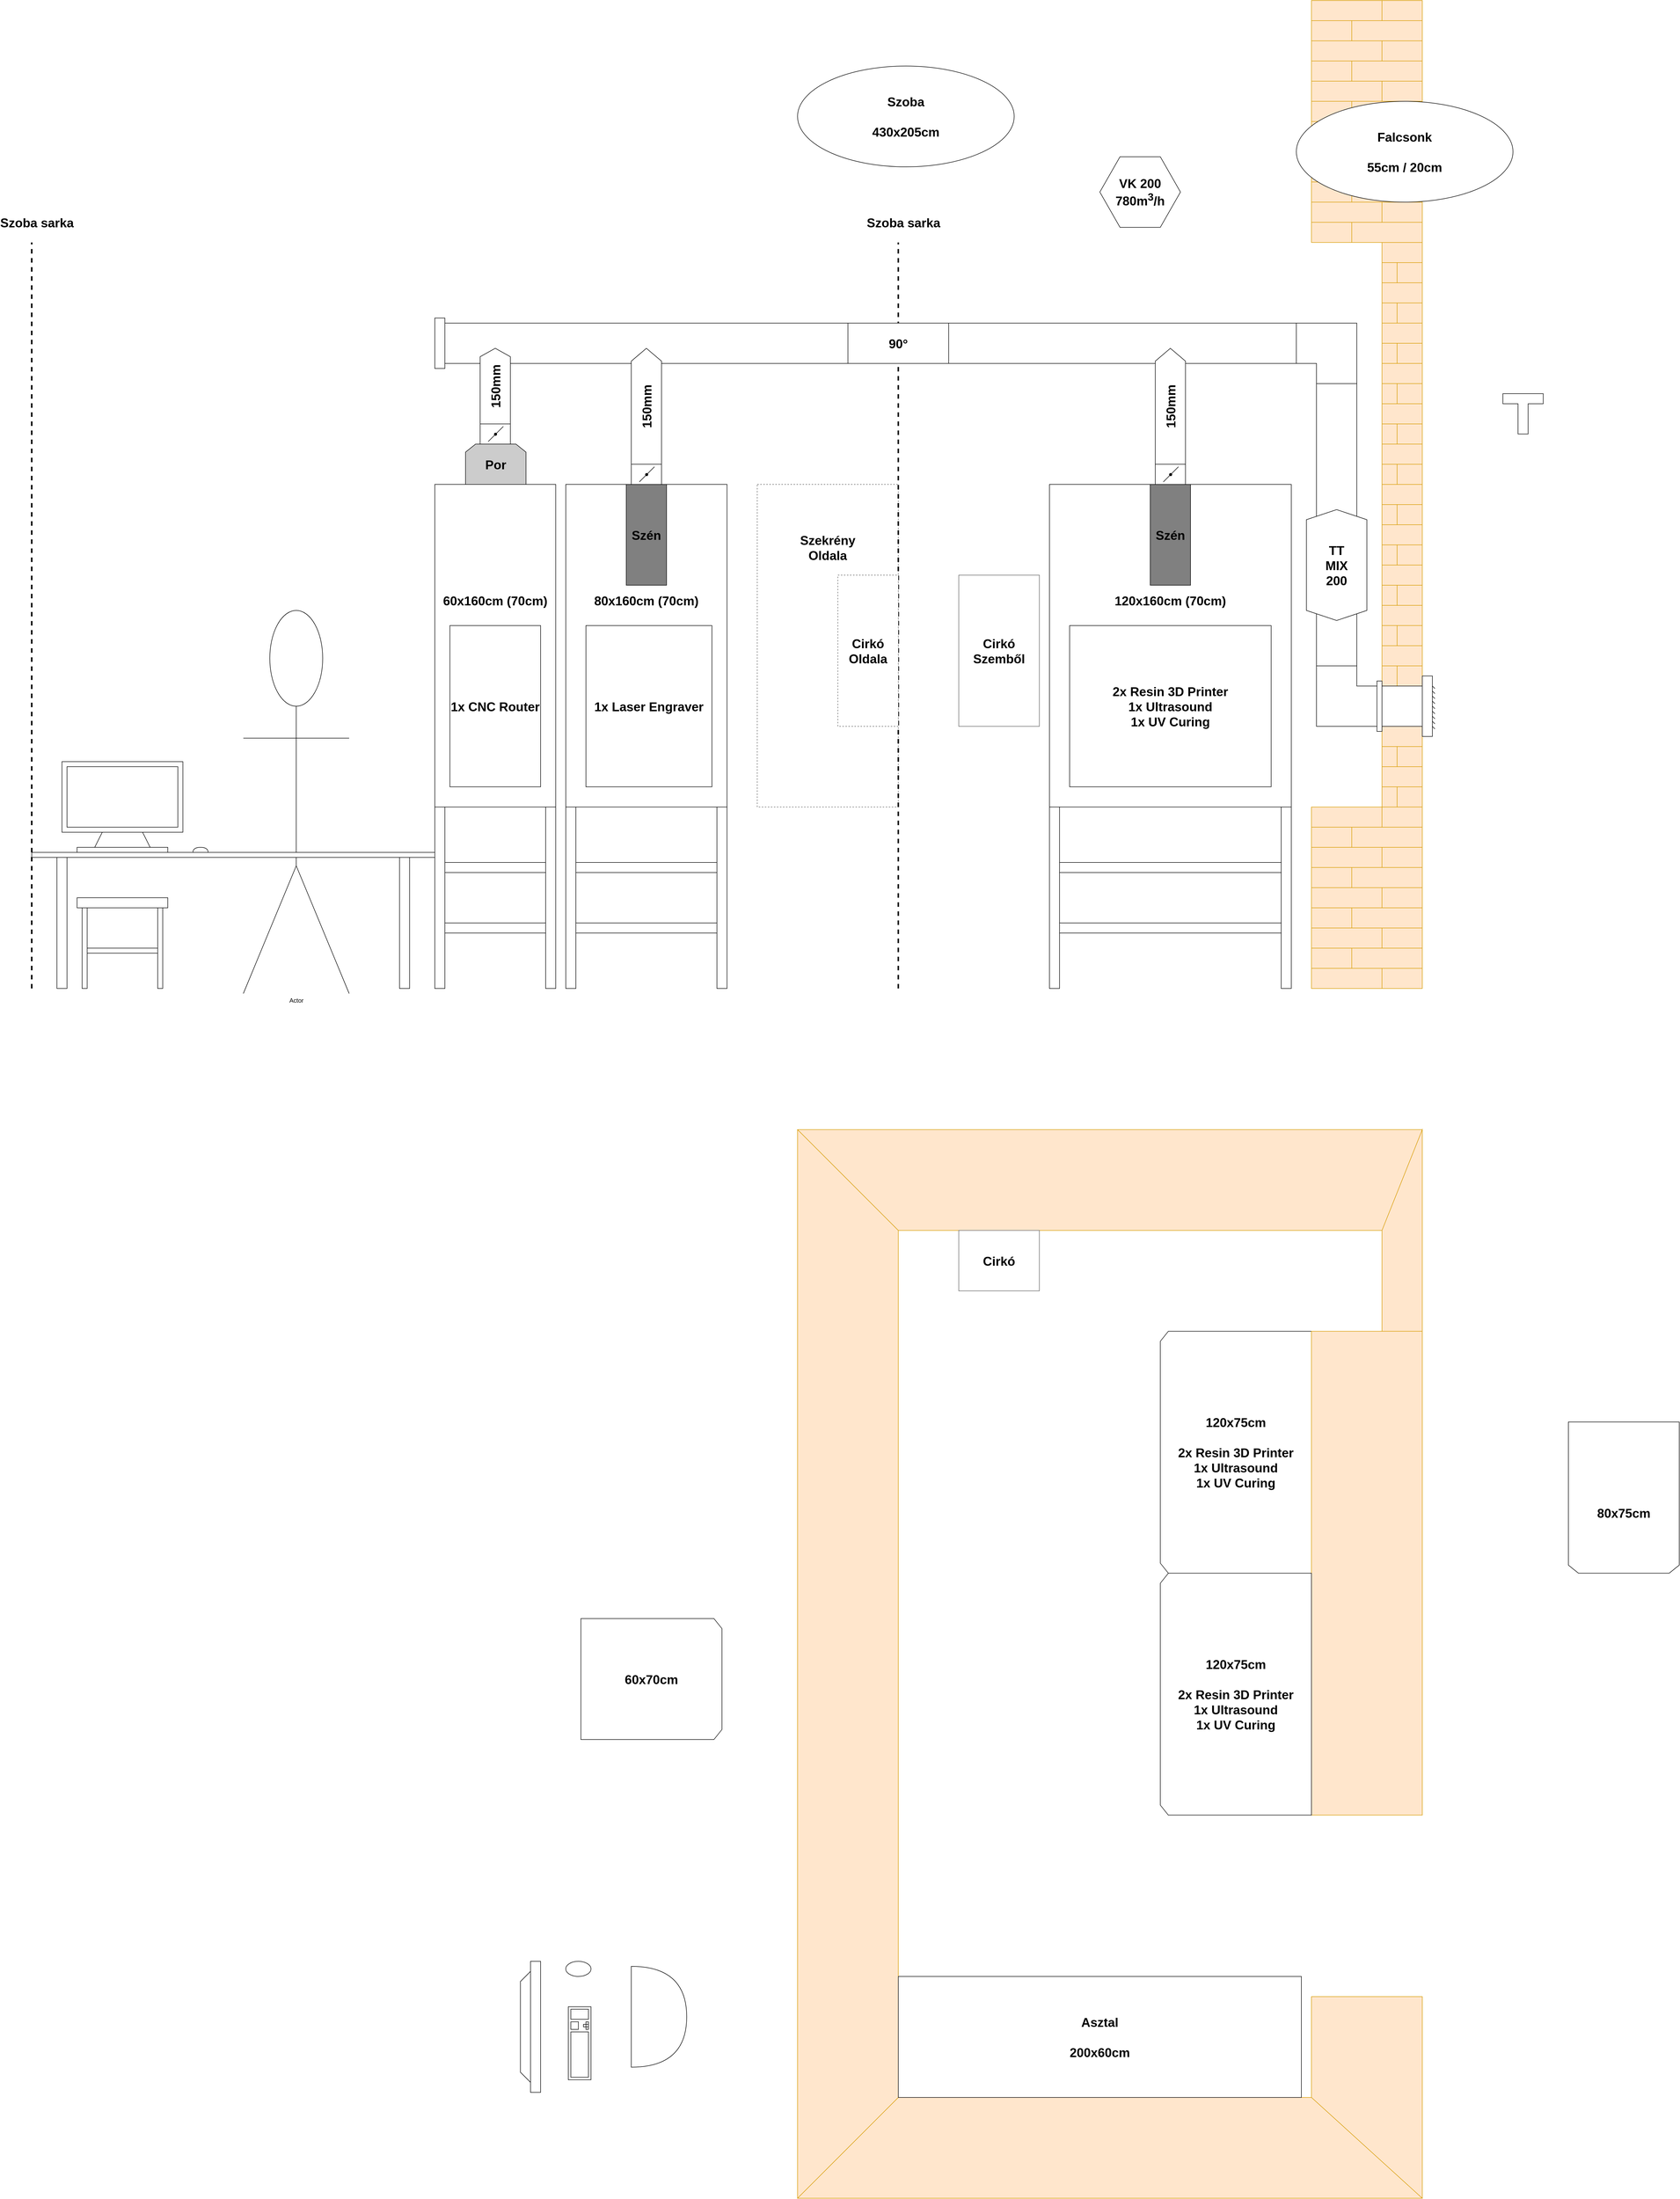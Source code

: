<mxfile version="13.9.5" type="device"><diagram id="xUyaVc5vQX9Yc8wthbd4" name="Pipe"><mxGraphModel dx="3955" dy="2740" grid="1" gridSize="10" guides="0" tooltips="1" connect="1" arrows="1" fold="1" page="0" pageScale="1" pageWidth="850" pageHeight="1100" math="0" shadow="0"><root><mxCell id="0"/><mxCell id="1" parent="0"/><mxCell id="9B3IpNdVUlrj3olIYKWy-52" value="" style="rounded=0;whiteSpace=wrap;html=1;fontSize=25;" parent="1" vertex="1"><mxGeometry x="930" y="80" width="80" height="560" as="geometry"/></mxCell><mxCell id="QRuRY8C3TRg7CwiwOLr2-208" value="" style="rounded=0;whiteSpace=wrap;html=1;strokeColor=#d79b00;fillColor=#ffe6cc;fontSize=25;align=center;direction=south;" parent="1" vertex="1"><mxGeometry x="920" y="3280" width="220" height="400" as="geometry"/></mxCell><mxCell id="QRuRY8C3TRg7CwiwOLr2-218" value="" style="shape=manualInput;whiteSpace=wrap;html=1;strokeColor=#d79b00;fillColor=#ffe6cc;fontSize=25;align=center;direction=south;size=220;" parent="1" vertex="1"><mxGeometry x="-100" y="3480" width="1240" height="200" as="geometry"/></mxCell><mxCell id="QRuRY8C3TRg7CwiwOLr2-216" value="" style="shape=manualInput;whiteSpace=wrap;html=1;strokeColor=#d79b00;fillColor=#ffe6cc;fontSize=25;align=center;direction=west;size=200;" parent="1" vertex="1"><mxGeometry x="-100" y="1560" width="200" height="2120" as="geometry"/></mxCell><mxCell id="QRuRY8C3TRg7CwiwOLr2-215" value="" style="shape=manualInput;whiteSpace=wrap;html=1;strokeColor=#d79b00;fillColor=#ffe6cc;fontSize=25;align=center;direction=north;size=200;" parent="1" vertex="1"><mxGeometry x="-100" y="1560" width="1240" height="200" as="geometry"/></mxCell><mxCell id="QRuRY8C3TRg7CwiwOLr2-213" value="&lt;br&gt;&lt;br&gt;&lt;span style=&quot;color: rgb(0 , 0 , 0) ; font-family: &amp;#34;helvetica&amp;#34; ; font-size: 25px ; font-style: normal ; font-weight: 700 ; letter-spacing: normal ; text-align: center ; text-indent: 0px ; text-transform: none ; word-spacing: 0px ; background-color: rgb(255 , 255 , 255) ; display: inline ; float: none&quot;&gt;80x75cm&lt;/span&gt;&lt;br&gt;" style="shape=loopLimit;whiteSpace=wrap;html=1;strokeColor=#000000;fillColor=#FFFFFF;fontSize=25;align=center;direction=west;" parent="1" vertex="1"><mxGeometry x="1430" y="2140" width="220" height="300" as="geometry"/></mxCell><mxCell id="QRuRY8C3TRg7CwiwOLr2-214" value="&#10;&#10;&lt;b style=&quot;color: rgb(0, 0, 0); font-family: helvetica; font-size: 25px; font-style: normal; letter-spacing: normal; text-align: center; text-indent: 0px; text-transform: none; word-spacing: 0px; background-color: rgb(255, 255, 255);&quot;&gt;60x70cm&lt;/b&gt;&#10;&#10;" style="shape=loopLimit;whiteSpace=wrap;html=1;strokeColor=#000000;fillColor=#FFFFFF;fontSize=25;align=center;direction=south;" parent="1" vertex="1"><mxGeometry x="-530" y="2530" width="280" height="240" as="geometry"/></mxCell><mxCell id="QRuRY8C3TRg7CwiwOLr2-212" value="&lt;span style=&quot;font-weight: 700&quot;&gt;120x75cm&lt;/span&gt;&lt;br style=&quot;font-weight: 700&quot;&gt;&lt;br style=&quot;font-weight: 700&quot;&gt;&lt;span style=&quot;font-weight: 700&quot;&gt;2x Resin 3D Printer&lt;/span&gt;&lt;br style=&quot;font-weight: 700&quot;&gt;&lt;span style=&quot;font-weight: 700&quot;&gt;1x Ultrasound&lt;/span&gt;&lt;br style=&quot;font-weight: 700&quot;&gt;&lt;span style=&quot;font-weight: 700&quot;&gt;1x UV Curing&lt;/span&gt;" style="shape=loopLimit;whiteSpace=wrap;html=1;strokeColor=#000000;fillColor=#FFFFFF;fontSize=25;align=center;direction=north;" parent="1" vertex="1"><mxGeometry x="620" y="1960" width="300" height="480" as="geometry"/></mxCell><mxCell id="QRuRY8C3TRg7CwiwOLr2-156" value="Szekrény&lt;br&gt;Oldala&lt;br&gt;&lt;br&gt;&lt;br&gt;&lt;br&gt;&lt;br&gt;&lt;br&gt;&lt;br&gt;&lt;br&gt;&lt;br&gt;&lt;br&gt;&lt;br&gt;&lt;br&gt;&lt;br&gt;&lt;br&gt;" style="rounded=0;whiteSpace=wrap;html=1;dashed=1;strokeColor=#666666;fillColor=#FFFFFF;fontSize=25;align=center;fontStyle=1" parent="1" vertex="1"><mxGeometry x="-180" y="280" width="280" height="640" as="geometry"/></mxCell><mxCell id="QRuRY8C3TRg7CwiwOLr2-1" value="" style="rounded=0;whiteSpace=wrap;html=1;fontSize=25;" parent="1" vertex="1"><mxGeometry x="200" y="-40" width="690" height="80" as="geometry"/></mxCell><mxCell id="QRuRY8C3TRg7CwiwOLr2-5" value="&lt;font style=&quot;font-size: 25px&quot;&gt;120x160cm (70cm)&lt;br&gt;&lt;br&gt;&lt;br&gt;&lt;br&gt;&lt;br&gt;&lt;br&gt;&lt;br&gt;&lt;/font&gt;" style="rounded=0;whiteSpace=wrap;html=1;fontStyle=1" parent="1" vertex="1"><mxGeometry x="400" y="280" width="480" height="640" as="geometry"/></mxCell><mxCell id="QRuRY8C3TRg7CwiwOLr2-8" value="" style="rounded=0;whiteSpace=wrap;html=1;" parent="1" vertex="1"><mxGeometry x="400" y="920" width="20" height="360" as="geometry"/></mxCell><mxCell id="QRuRY8C3TRg7CwiwOLr2-9" value="" style="rounded=0;whiteSpace=wrap;html=1;" parent="1" vertex="1"><mxGeometry x="860" y="920" width="20" height="360" as="geometry"/></mxCell><mxCell id="QRuRY8C3TRg7CwiwOLr2-10" value="" style="rounded=0;whiteSpace=wrap;html=1;" parent="1" vertex="1"><mxGeometry x="420" y="1030" width="440" height="20" as="geometry"/></mxCell><mxCell id="QRuRY8C3TRg7CwiwOLr2-11" value="" style="rounded=0;whiteSpace=wrap;html=1;" parent="1" vertex="1"><mxGeometry x="420" y="1150" width="440" height="20" as="geometry"/></mxCell><mxCell id="QRuRY8C3TRg7CwiwOLr2-14" value="" style="rounded=0;whiteSpace=wrap;html=1;fillColor=#ffe6cc;strokeColor=#d79b00;" parent="1" vertex="1"><mxGeometry x="920" y="-600" width="140" height="40" as="geometry"/></mxCell><mxCell id="QRuRY8C3TRg7CwiwOLr2-15" value="" style="rounded=0;whiteSpace=wrap;html=1;fillColor=#ffe6cc;strokeColor=#d79b00;" parent="1" vertex="1"><mxGeometry x="1060" y="-600" width="80" height="40" as="geometry"/></mxCell><mxCell id="QRuRY8C3TRg7CwiwOLr2-17" value="" style="rounded=0;whiteSpace=wrap;html=1;fillColor=#ffe6cc;strokeColor=#d79b00;" parent="1" vertex="1"><mxGeometry x="1000" y="-640" width="140" height="40" as="geometry"/></mxCell><mxCell id="QRuRY8C3TRg7CwiwOLr2-18" value="" style="rounded=0;whiteSpace=wrap;html=1;fillColor=#ffe6cc;strokeColor=#d79b00;" parent="1" vertex="1"><mxGeometry x="1060" y="-680" width="80" height="40" as="geometry"/></mxCell><mxCell id="QRuRY8C3TRg7CwiwOLr2-19" value="" style="rounded=0;whiteSpace=wrap;html=1;fillColor=#ffe6cc;strokeColor=#d79b00;" parent="1" vertex="1"><mxGeometry x="920" y="-640" width="80" height="40" as="geometry"/></mxCell><mxCell id="QRuRY8C3TRg7CwiwOLr2-20" value="" style="rounded=0;whiteSpace=wrap;html=1;fillColor=#ffe6cc;strokeColor=#d79b00;" parent="1" vertex="1"><mxGeometry x="920" y="-680" width="140" height="40" as="geometry"/></mxCell><mxCell id="QRuRY8C3TRg7CwiwOLr2-21" value="" style="rounded=0;whiteSpace=wrap;html=1;fillColor=#ffe6cc;strokeColor=#d79b00;" parent="1" vertex="1"><mxGeometry x="920" y="-520" width="140" height="40" as="geometry"/></mxCell><mxCell id="QRuRY8C3TRg7CwiwOLr2-22" value="" style="rounded=0;whiteSpace=wrap;html=1;fillColor=#ffe6cc;strokeColor=#d79b00;" parent="1" vertex="1"><mxGeometry x="1060" y="-520" width="80" height="40" as="geometry"/></mxCell><mxCell id="QRuRY8C3TRg7CwiwOLr2-23" value="" style="rounded=0;whiteSpace=wrap;html=1;fillColor=#ffe6cc;strokeColor=#d79b00;" parent="1" vertex="1"><mxGeometry x="1000" y="-560" width="140" height="40" as="geometry"/></mxCell><mxCell id="QRuRY8C3TRg7CwiwOLr2-24" value="" style="rounded=0;whiteSpace=wrap;html=1;fillColor=#ffe6cc;strokeColor=#d79b00;" parent="1" vertex="1"><mxGeometry x="920" y="-560" width="80" height="40" as="geometry"/></mxCell><mxCell id="QRuRY8C3TRg7CwiwOLr2-25" value="" style="rounded=0;whiteSpace=wrap;html=1;fillColor=#ffe6cc;strokeColor=#d79b00;" parent="1" vertex="1"><mxGeometry x="920" y="-440" width="140" height="40" as="geometry"/></mxCell><mxCell id="QRuRY8C3TRg7CwiwOLr2-26" value="" style="rounded=0;whiteSpace=wrap;html=1;fillColor=#ffe6cc;strokeColor=#d79b00;" parent="1" vertex="1"><mxGeometry x="1060" y="-440" width="80" height="40" as="geometry"/></mxCell><mxCell id="QRuRY8C3TRg7CwiwOLr2-27" value="" style="rounded=0;whiteSpace=wrap;html=1;fillColor=#ffe6cc;strokeColor=#d79b00;" parent="1" vertex="1"><mxGeometry x="1000" y="-480" width="140" height="40" as="geometry"/></mxCell><mxCell id="QRuRY8C3TRg7CwiwOLr2-28" value="" style="rounded=0;whiteSpace=wrap;html=1;fillColor=#ffe6cc;strokeColor=#d79b00;" parent="1" vertex="1"><mxGeometry x="920" y="-480" width="80" height="40" as="geometry"/></mxCell><mxCell id="QRuRY8C3TRg7CwiwOLr2-29" value="" style="rounded=0;whiteSpace=wrap;html=1;fillColor=#ffe6cc;strokeColor=#d79b00;" parent="1" vertex="1"><mxGeometry x="920" y="-360" width="140" height="40" as="geometry"/></mxCell><mxCell id="QRuRY8C3TRg7CwiwOLr2-30" value="" style="rounded=0;whiteSpace=wrap;html=1;fillColor=#ffe6cc;strokeColor=#d79b00;" parent="1" vertex="1"><mxGeometry x="1060" y="-360" width="80" height="40" as="geometry"/></mxCell><mxCell id="QRuRY8C3TRg7CwiwOLr2-31" value="" style="rounded=0;whiteSpace=wrap;html=1;fillColor=#ffe6cc;strokeColor=#d79b00;" parent="1" vertex="1"><mxGeometry x="1000" y="-400" width="140" height="40" as="geometry"/></mxCell><mxCell id="QRuRY8C3TRg7CwiwOLr2-32" value="" style="rounded=0;whiteSpace=wrap;html=1;fillColor=#ffe6cc;strokeColor=#d79b00;" parent="1" vertex="1"><mxGeometry x="920" y="-400" width="80" height="40" as="geometry"/></mxCell><mxCell id="QRuRY8C3TRg7CwiwOLr2-33" value="" style="rounded=0;whiteSpace=wrap;html=1;fillColor=#ffe6cc;strokeColor=#d79b00;" parent="1" vertex="1"><mxGeometry x="920" y="-280" width="140" height="40" as="geometry"/></mxCell><mxCell id="QRuRY8C3TRg7CwiwOLr2-34" value="" style="rounded=0;whiteSpace=wrap;html=1;fillColor=#ffe6cc;strokeColor=#d79b00;" parent="1" vertex="1"><mxGeometry x="1060" y="-280" width="80" height="40" as="geometry"/></mxCell><mxCell id="QRuRY8C3TRg7CwiwOLr2-35" value="" style="rounded=0;whiteSpace=wrap;html=1;fillColor=#ffe6cc;strokeColor=#d79b00;" parent="1" vertex="1"><mxGeometry x="1000" y="-320" width="140" height="40" as="geometry"/></mxCell><mxCell id="QRuRY8C3TRg7CwiwOLr2-36" value="" style="rounded=0;whiteSpace=wrap;html=1;fillColor=#ffe6cc;strokeColor=#d79b00;" parent="1" vertex="1"><mxGeometry x="920" y="-320" width="80" height="40" as="geometry"/></mxCell><mxCell id="QRuRY8C3TRg7CwiwOLr2-39" value="" style="rounded=0;whiteSpace=wrap;html=1;fillColor=#ffe6cc;strokeColor=#d79b00;" parent="1" vertex="1"><mxGeometry x="1000" y="-240" width="140" height="40" as="geometry"/></mxCell><mxCell id="QRuRY8C3TRg7CwiwOLr2-40" value="" style="rounded=0;whiteSpace=wrap;html=1;fillColor=#ffe6cc;strokeColor=#d79b00;" parent="1" vertex="1"><mxGeometry x="920" y="-240" width="80" height="40" as="geometry"/></mxCell><mxCell id="QRuRY8C3TRg7CwiwOLr2-49" value="" style="rounded=0;whiteSpace=wrap;html=1;fillColor=#ffe6cc;strokeColor=#d79b00;" parent="1" vertex="1"><mxGeometry x="920" y="920" width="140" height="40" as="geometry"/></mxCell><mxCell id="QRuRY8C3TRg7CwiwOLr2-50" value="" style="rounded=0;whiteSpace=wrap;html=1;fillColor=#ffe6cc;strokeColor=#d79b00;" parent="1" vertex="1"><mxGeometry x="1060" y="920" width="80" height="40" as="geometry"/></mxCell><mxCell id="QRuRY8C3TRg7CwiwOLr2-53" value="" style="rounded=0;whiteSpace=wrap;html=1;fillColor=#ffe6cc;strokeColor=#d79b00;" parent="1" vertex="1"><mxGeometry x="920" y="1000" width="140" height="40" as="geometry"/></mxCell><mxCell id="QRuRY8C3TRg7CwiwOLr2-54" value="" style="rounded=0;whiteSpace=wrap;html=1;fillColor=#ffe6cc;strokeColor=#d79b00;" parent="1" vertex="1"><mxGeometry x="1060" y="1000" width="80" height="40" as="geometry"/></mxCell><mxCell id="QRuRY8C3TRg7CwiwOLr2-55" value="" style="rounded=0;whiteSpace=wrap;html=1;fillColor=#ffe6cc;strokeColor=#d79b00;" parent="1" vertex="1"><mxGeometry x="1000" y="960" width="140" height="40" as="geometry"/></mxCell><mxCell id="QRuRY8C3TRg7CwiwOLr2-56" value="" style="rounded=0;whiteSpace=wrap;html=1;fillColor=#ffe6cc;strokeColor=#d79b00;" parent="1" vertex="1"><mxGeometry x="920" y="960" width="80" height="40" as="geometry"/></mxCell><mxCell id="QRuRY8C3TRg7CwiwOLr2-57" value="" style="rounded=0;whiteSpace=wrap;html=1;fillColor=#ffe6cc;strokeColor=#d79b00;" parent="1" vertex="1"><mxGeometry x="920" y="1080" width="140" height="40" as="geometry"/></mxCell><mxCell id="QRuRY8C3TRg7CwiwOLr2-58" value="" style="rounded=0;whiteSpace=wrap;html=1;fillColor=#ffe6cc;strokeColor=#d79b00;" parent="1" vertex="1"><mxGeometry x="1060" y="1080" width="80" height="40" as="geometry"/></mxCell><mxCell id="QRuRY8C3TRg7CwiwOLr2-59" value="" style="rounded=0;whiteSpace=wrap;html=1;fillColor=#ffe6cc;strokeColor=#d79b00;" parent="1" vertex="1"><mxGeometry x="1000" y="1040" width="140" height="40" as="geometry"/></mxCell><mxCell id="QRuRY8C3TRg7CwiwOLr2-60" value="" style="rounded=0;whiteSpace=wrap;html=1;fillColor=#ffe6cc;strokeColor=#d79b00;" parent="1" vertex="1"><mxGeometry x="920" y="1040" width="80" height="40" as="geometry"/></mxCell><mxCell id="QRuRY8C3TRg7CwiwOLr2-61" value="" style="rounded=0;whiteSpace=wrap;html=1;fillColor=#ffe6cc;strokeColor=#d79b00;" parent="1" vertex="1"><mxGeometry x="920" y="1160" width="140" height="40" as="geometry"/></mxCell><mxCell id="QRuRY8C3TRg7CwiwOLr2-62" value="" style="rounded=0;whiteSpace=wrap;html=1;fillColor=#ffe6cc;strokeColor=#d79b00;" parent="1" vertex="1"><mxGeometry x="1060" y="1160" width="80" height="40" as="geometry"/></mxCell><mxCell id="QRuRY8C3TRg7CwiwOLr2-63" value="" style="rounded=0;whiteSpace=wrap;html=1;fillColor=#ffe6cc;strokeColor=#d79b00;" parent="1" vertex="1"><mxGeometry x="1000" y="1120" width="140" height="40" as="geometry"/></mxCell><mxCell id="QRuRY8C3TRg7CwiwOLr2-64" value="" style="rounded=0;whiteSpace=wrap;html=1;fillColor=#ffe6cc;strokeColor=#d79b00;" parent="1" vertex="1"><mxGeometry x="920" y="1120" width="80" height="40" as="geometry"/></mxCell><mxCell id="QRuRY8C3TRg7CwiwOLr2-65" value="" style="rounded=0;whiteSpace=wrap;html=1;fillColor=#ffe6cc;strokeColor=#d79b00;" parent="1" vertex="1"><mxGeometry x="920" y="1240" width="140" height="40" as="geometry"/></mxCell><mxCell id="QRuRY8C3TRg7CwiwOLr2-66" value="" style="rounded=0;whiteSpace=wrap;html=1;fillColor=#ffe6cc;strokeColor=#d79b00;" parent="1" vertex="1"><mxGeometry x="1060" y="1240" width="80" height="40" as="geometry"/></mxCell><mxCell id="QRuRY8C3TRg7CwiwOLr2-67" value="" style="rounded=0;whiteSpace=wrap;html=1;fillColor=#ffe6cc;strokeColor=#d79b00;" parent="1" vertex="1"><mxGeometry x="1000" y="1200" width="140" height="40" as="geometry"/></mxCell><mxCell id="QRuRY8C3TRg7CwiwOLr2-68" value="" style="rounded=0;whiteSpace=wrap;html=1;fillColor=#ffe6cc;strokeColor=#d79b00;" parent="1" vertex="1"><mxGeometry x="920" y="1200" width="80" height="40" as="geometry"/></mxCell><mxCell id="QRuRY8C3TRg7CwiwOLr2-76" value="2x Resin 3D Printer&lt;br&gt;1x Ultrasound&lt;br&gt;1x UV Curing" style="rounded=0;whiteSpace=wrap;html=1;fontSize=25;fontStyle=1" parent="1" vertex="1"><mxGeometry x="440" y="560" width="400" height="320" as="geometry"/></mxCell><mxCell id="QRuRY8C3TRg7CwiwOLr2-104" value="Falcsonk&lt;br&gt;&lt;br&gt;55cm / 20cm" style="ellipse;whiteSpace=wrap;html=1;fontSize=25;fontStyle=1" parent="1" vertex="1"><mxGeometry x="890" y="-480" width="430" height="200" as="geometry"/></mxCell><mxCell id="QRuRY8C3TRg7CwiwOLr2-130" value="" style="rounded=0;whiteSpace=wrap;html=1;fillColor=#ffe6cc;strokeColor=#d79b00;" parent="1" vertex="1"><mxGeometry x="1090" y="-80" width="50" height="40" as="geometry"/></mxCell><mxCell id="QRuRY8C3TRg7CwiwOLr2-131" value="" style="rounded=0;whiteSpace=wrap;html=1;fillColor=#ffe6cc;strokeColor=#d79b00;" parent="1" vertex="1"><mxGeometry x="1060" y="-120" width="80" height="40" as="geometry"/></mxCell><mxCell id="QRuRY8C3TRg7CwiwOLr2-132" value="" style="rounded=0;whiteSpace=wrap;html=1;fillColor=#ffe6cc;strokeColor=#d79b00;" parent="1" vertex="1"><mxGeometry x="1060" y="-160" width="30" height="40" as="geometry"/></mxCell><mxCell id="QRuRY8C3TRg7CwiwOLr2-133" value="" style="rounded=0;whiteSpace=wrap;html=1;fillColor=#ffe6cc;strokeColor=#d79b00;" parent="1" vertex="1"><mxGeometry x="1060" y="-200" width="80" height="40" as="geometry"/></mxCell><mxCell id="QRuRY8C3TRg7CwiwOLr2-134" value="" style="rounded=0;whiteSpace=wrap;html=1;fillColor=#ffe6cc;strokeColor=#d79b00;" parent="1" vertex="1"><mxGeometry x="1060" y="-80" width="30" height="40" as="geometry"/></mxCell><mxCell id="QRuRY8C3TRg7CwiwOLr2-135" value="" style="rounded=0;whiteSpace=wrap;html=1;fillColor=#ffe6cc;strokeColor=#d79b00;" parent="1" vertex="1"><mxGeometry x="1090" y="-160" width="50" height="40" as="geometry"/></mxCell><mxCell id="QRuRY8C3TRg7CwiwOLr2-136" value="&lt;font style=&quot;font-size: 25px&quot;&gt;80x160cm (70cm)&lt;br&gt;&lt;br&gt;&lt;br&gt;&lt;br&gt;&lt;br&gt;&lt;br&gt;&lt;br&gt;&lt;/font&gt;" style="rounded=0;whiteSpace=wrap;html=1;fontStyle=1" parent="1" vertex="1"><mxGeometry x="-560" y="280" width="320" height="640" as="geometry"/></mxCell><mxCell id="QRuRY8C3TRg7CwiwOLr2-137" value="" style="rounded=0;whiteSpace=wrap;html=1;" parent="1" vertex="1"><mxGeometry x="-560" y="920" width="20" height="360" as="geometry"/></mxCell><mxCell id="QRuRY8C3TRg7CwiwOLr2-138" value="" style="rounded=0;whiteSpace=wrap;html=1;" parent="1" vertex="1"><mxGeometry x="-260" y="920" width="20" height="360" as="geometry"/></mxCell><mxCell id="QRuRY8C3TRg7CwiwOLr2-139" value="" style="rounded=0;whiteSpace=wrap;html=1;" parent="1" vertex="1"><mxGeometry x="-540" y="1030" width="280" height="20" as="geometry"/></mxCell><mxCell id="QRuRY8C3TRg7CwiwOLr2-140" value="" style="rounded=0;whiteSpace=wrap;html=1;" parent="1" vertex="1"><mxGeometry x="-540" y="1150" width="280" height="20" as="geometry"/></mxCell><mxCell id="QRuRY8C3TRg7CwiwOLr2-141" value="1x Laser Engraver" style="rounded=0;whiteSpace=wrap;html=1;fontSize=25;fontStyle=1" parent="1" vertex="1"><mxGeometry x="-520" y="560" width="250" height="320" as="geometry"/></mxCell><mxCell id="QRuRY8C3TRg7CwiwOLr2-103" value="VK 200&lt;br&gt;780m&lt;sup&gt;3&lt;/sup&gt;/h" style="shape=hexagon;perimeter=hexagonPerimeter2;whiteSpace=wrap;html=1;fixedSize=1;fontSize=25;size=40;fontStyle=1" parent="1" vertex="1"><mxGeometry x="500" y="-370" width="160" height="140" as="geometry"/></mxCell><mxCell id="QRuRY8C3TRg7CwiwOLr2-145" value="Szoba sarka" style="endArrow=none;dashed=1;html=1;fontSize=25;strokeWidth=3;fontStyle=1" parent="1" edge="1"><mxGeometry x="1" y="-41" width="50" height="50" relative="1" as="geometry"><mxPoint x="100" y="1280" as="sourcePoint"/><mxPoint x="100" y="-200" as="targetPoint"/><mxPoint x="-31" y="-40" as="offset"/></mxGeometry></mxCell><mxCell id="QRuRY8C3TRg7CwiwOLr2-142" value="90°" style="rounded=0;whiteSpace=wrap;html=1;fontSize=25;fontStyle=1" parent="1" vertex="1"><mxGeometry y="-40" width="200" height="80" as="geometry"/></mxCell><mxCell id="QRuRY8C3TRg7CwiwOLr2-147" value="" style="rounded=0;whiteSpace=wrap;html=1;fontSize=25;" parent="1" vertex="1"><mxGeometry x="-800" y="-40" width="800" height="80" as="geometry"/></mxCell><mxCell id="QRuRY8C3TRg7CwiwOLr2-153" value="Cirkó&lt;br&gt;Szemből" style="rounded=0;whiteSpace=wrap;html=1;strokeColor=#666666;fillColor=#FFFFFF;fontSize=25;fontStyle=1" parent="1" vertex="1"><mxGeometry x="220" y="460" width="160" height="300" as="geometry"/></mxCell><mxCell id="QRuRY8C3TRg7CwiwOLr2-154" value="Cirkó&lt;br&gt;Oldala" style="rounded=0;whiteSpace=wrap;html=1;strokeColor=#666666;fillColor=#FFFFFF;fontSize=25;dashed=1;fontStyle=1" parent="1" vertex="1"><mxGeometry x="-20" y="460" width="120" height="300" as="geometry"/></mxCell><mxCell id="QRuRY8C3TRg7CwiwOLr2-12" value="Actor" style="shape=umlActor;verticalLabelPosition=bottom;verticalAlign=top;html=1;outlineConnect=0;" parent="1" vertex="1"><mxGeometry x="-1200" y="530" width="210" height="760" as="geometry"/></mxCell><mxCell id="QRuRY8C3TRg7CwiwOLr2-159" value="Szoba&lt;br&gt;&lt;br&gt;430x205cm" style="ellipse;whiteSpace=wrap;html=1;fontSize=25;fontStyle=1" parent="1" vertex="1"><mxGeometry x="-100" y="-550" width="430" height="200" as="geometry"/></mxCell><mxCell id="QRuRY8C3TRg7CwiwOLr2-166" value="Szoba sarka" style="endArrow=none;dashed=1;html=1;fontSize=25;strokeWidth=3;fontStyle=1" parent="1" edge="1"><mxGeometry x="1" y="-41" width="50" height="50" relative="1" as="geometry"><mxPoint x="-1620" y="1280" as="sourcePoint"/><mxPoint x="-1620" y="-200" as="targetPoint"/><mxPoint x="-31" y="-40" as="offset"/></mxGeometry></mxCell><mxCell id="QRuRY8C3TRg7CwiwOLr2-167" value="&lt;font style=&quot;font-size: 25px&quot;&gt;60x160cm (70cm)&lt;br&gt;&lt;br&gt;&lt;br&gt;&lt;br&gt;&lt;br&gt;&lt;br&gt;&lt;br&gt;&lt;/font&gt;" style="rounded=0;whiteSpace=wrap;html=1;fontStyle=1" parent="1" vertex="1"><mxGeometry x="-820" y="280" width="240" height="640" as="geometry"/></mxCell><mxCell id="QRuRY8C3TRg7CwiwOLr2-168" value="" style="rounded=0;whiteSpace=wrap;html=1;" parent="1" vertex="1"><mxGeometry x="-820" y="920" width="20" height="360" as="geometry"/></mxCell><mxCell id="QRuRY8C3TRg7CwiwOLr2-169" value="" style="rounded=0;whiteSpace=wrap;html=1;" parent="1" vertex="1"><mxGeometry x="-600" y="920" width="20" height="360" as="geometry"/></mxCell><mxCell id="QRuRY8C3TRg7CwiwOLr2-170" value="" style="rounded=0;whiteSpace=wrap;html=1;" parent="1" vertex="1"><mxGeometry x="-800" y="1030" width="200" height="20" as="geometry"/></mxCell><mxCell id="QRuRY8C3TRg7CwiwOLr2-171" value="" style="rounded=0;whiteSpace=wrap;html=1;" parent="1" vertex="1"><mxGeometry x="-800" y="1150" width="200" height="20" as="geometry"/></mxCell><mxCell id="QRuRY8C3TRg7CwiwOLr2-172" value="1x CNC Router" style="rounded=0;whiteSpace=wrap;html=1;fontSize=25;fontStyle=1" parent="1" vertex="1"><mxGeometry x="-790" y="560" width="180" height="320" as="geometry"/></mxCell><mxCell id="QRuRY8C3TRg7CwiwOLr2-173" value="Por" style="shape=loopLimit;whiteSpace=wrap;html=1;fontSize=25;fontStyle=1;fillColor=#CCCCCC;" parent="1" vertex="1"><mxGeometry x="-759" y="200" width="120" height="80" as="geometry"/></mxCell><mxCell id="QRuRY8C3TRg7CwiwOLr2-175" value="150mm" style="shape=offPageConnector;whiteSpace=wrap;html=1;direction=west;size=0.111;horizontal=0;fontSize=25;fontStyle=1" parent="1" vertex="1"><mxGeometry x="-730" y="10" width="60" height="150" as="geometry"/></mxCell><mxCell id="QRuRY8C3TRg7CwiwOLr2-176" value="" style="rounded=0;whiteSpace=wrap;html=1;fontSize=25;" parent="1" vertex="1"><mxGeometry x="-730" y="160" width="60" height="40" as="geometry"/></mxCell><mxCell id="QRuRY8C3TRg7CwiwOLr2-177" value="" style="endArrow=none;html=1;fontSize=25;" parent="1" edge="1"><mxGeometry width="50" height="50" relative="1" as="geometry"><mxPoint x="-714" y="195" as="sourcePoint"/><mxPoint x="-684" y="165" as="targetPoint"/></mxGeometry></mxCell><mxCell id="QRuRY8C3TRg7CwiwOLr2-178" value="" style="ellipse;whiteSpace=wrap;html=1;aspect=fixed;fontSize=25;fillColor=#000000;" parent="1" vertex="1"><mxGeometry x="-702" y="178" width="5" height="5" as="geometry"/></mxCell><mxCell id="QRuRY8C3TRg7CwiwOLr2-179" value="" style="rounded=0;whiteSpace=wrap;html=1;fontSize=25;fontStyle=1" parent="1" vertex="1"><mxGeometry x="-820" y="-50" width="20" height="100" as="geometry"/></mxCell><mxCell id="QRuRY8C3TRg7CwiwOLr2-180" value="" style="rounded=0;whiteSpace=wrap;html=1;fontSize=25;align=center;fillColor=#FFFFFF;" parent="1" vertex="1"><mxGeometry x="-1620" y="1010" width="800" height="10" as="geometry"/></mxCell><mxCell id="QRuRY8C3TRg7CwiwOLr2-182" value="" style="rounded=0;whiteSpace=wrap;html=1;strokeColor=#000000;fillColor=#FFFFFF;fontSize=25;align=center;" parent="1" vertex="1"><mxGeometry x="-1560" y="830" width="240" height="140" as="geometry"/></mxCell><mxCell id="QRuRY8C3TRg7CwiwOLr2-183" value="" style="shape=trapezoid;perimeter=trapezoidPerimeter;whiteSpace=wrap;html=1;fixedSize=1;strokeColor=#000000;fillColor=#FFFFFF;fontSize=25;align=center;" parent="1" vertex="1"><mxGeometry x="-1500" y="970" width="120" height="40" as="geometry"/></mxCell><mxCell id="QRuRY8C3TRg7CwiwOLr2-184" value="" style="shape=or;whiteSpace=wrap;html=1;strokeColor=#000000;fillColor=#FFFFFF;fontSize=25;align=center;direction=north;" parent="1" vertex="1"><mxGeometry x="-1300" y="1000" width="30" height="10" as="geometry"/></mxCell><mxCell id="QRuRY8C3TRg7CwiwOLr2-186" value="" style="rounded=0;whiteSpace=wrap;html=1;strokeColor=#000000;fillColor=#FFFFFF;fontSize=25;align=center;" parent="1" vertex="1"><mxGeometry x="-1530" y="1000" width="180" height="10" as="geometry"/></mxCell><mxCell id="QRuRY8C3TRg7CwiwOLr2-187" value="" style="rounded=0;whiteSpace=wrap;html=1;strokeColor=#000000;fillColor=#FFFFFF;fontSize=25;align=center;" parent="1" vertex="1"><mxGeometry x="-1530" y="1100" width="180" height="20" as="geometry"/></mxCell><mxCell id="QRuRY8C3TRg7CwiwOLr2-192" value="" style="rounded=0;whiteSpace=wrap;html=1;strokeColor=#000000;fillColor=#FFFFFF;fontSize=25;align=center;" parent="1" vertex="1"><mxGeometry x="-1520" y="1120" width="10" height="160" as="geometry"/></mxCell><mxCell id="QRuRY8C3TRg7CwiwOLr2-193" value="" style="rounded=0;whiteSpace=wrap;html=1;strokeColor=#000000;fillColor=#FFFFFF;fontSize=25;align=center;" parent="1" vertex="1"><mxGeometry x="-1370" y="1120" width="10" height="160" as="geometry"/></mxCell><mxCell id="QRuRY8C3TRg7CwiwOLr2-194" value="" style="rounded=0;whiteSpace=wrap;html=1;strokeColor=#000000;fillColor=#FFFFFF;fontSize=25;align=center;" parent="1" vertex="1"><mxGeometry x="-1510" y="1200" width="140" height="10" as="geometry"/></mxCell><mxCell id="QRuRY8C3TRg7CwiwOLr2-197" value="" style="rounded=0;whiteSpace=wrap;html=1;strokeColor=#000000;fillColor=#FFFFFF;fontSize=25;align=center;" parent="1" vertex="1"><mxGeometry x="-890" y="1020" width="20" height="260" as="geometry"/></mxCell><mxCell id="QRuRY8C3TRg7CwiwOLr2-198" value="" style="rounded=0;whiteSpace=wrap;html=1;strokeColor=#000000;fillColor=#FFFFFF;fontSize=25;align=center;" parent="1" vertex="1"><mxGeometry x="-1570" y="1020" width="20" height="260" as="geometry"/></mxCell><mxCell id="QRuRY8C3TRg7CwiwOLr2-199" value="" style="rounded=0;whiteSpace=wrap;html=1;strokeColor=#000000;fillColor=#FFFFFF;fontSize=25;align=center;" parent="1" vertex="1"><mxGeometry x="-1550" y="840" width="220" height="120" as="geometry"/></mxCell><mxCell id="QRuRY8C3TRg7CwiwOLr2-202" value="" style="rounded=0;whiteSpace=wrap;html=1;strokeColor=#d79b00;fillColor=#ffe6cc;fontSize=25;align=center;direction=south;" parent="1" vertex="1"><mxGeometry x="920" y="1960" width="220" height="960" as="geometry"/></mxCell><mxCell id="QRuRY8C3TRg7CwiwOLr2-207" value="Cirkó&lt;br&gt;" style="rounded=0;whiteSpace=wrap;html=1;strokeColor=#666666;fillColor=#FFFFFF;fontSize=25;fontStyle=1" parent="1" vertex="1"><mxGeometry x="220" y="1760" width="160" height="120" as="geometry"/></mxCell><mxCell id="QRuRY8C3TRg7CwiwOLr2-209" value="Asztal&lt;br&gt;&lt;br&gt;200x60cm" style="rounded=0;whiteSpace=wrap;html=1;strokeColor=#000000;fillColor=#FFFFFF;fontSize=25;align=center;fontStyle=1;direction=south;" parent="1" vertex="1"><mxGeometry x="100" y="3240" width="800" height="240" as="geometry"/></mxCell><mxCell id="QRuRY8C3TRg7CwiwOLr2-217" value="" style="shape=manualInput;whiteSpace=wrap;html=1;strokeColor=#d79b00;fillColor=#ffe6cc;fontSize=25;align=center;direction=east;size=200;" parent="1" vertex="1"><mxGeometry x="1060" y="1560" width="80" height="400" as="geometry"/></mxCell><mxCell id="QRuRY8C3TRg7CwiwOLr2-220" value="" style="shape=or;whiteSpace=wrap;html=1;strokeColor=#000000;fillColor=#FFFFFF;fontSize=25;align=center;" parent="1" vertex="1"><mxGeometry x="-430" y="3220" width="110" height="200" as="geometry"/></mxCell><mxCell id="QRuRY8C3TRg7CwiwOLr2-221" value="" style="rounded=0;whiteSpace=wrap;html=1;strokeColor=#000000;fillColor=#FFFFFF;fontSize=25;align=center;" parent="1" vertex="1"><mxGeometry x="-630" y="3210" width="20" height="260" as="geometry"/></mxCell><mxCell id="QRuRY8C3TRg7CwiwOLr2-223" value="" style="ellipse;whiteSpace=wrap;html=1;strokeColor=#000000;fillColor=#FFFFFF;fontSize=25;align=center;" parent="1" vertex="1"><mxGeometry x="-560" y="3210" width="50" height="30" as="geometry"/></mxCell><mxCell id="QRuRY8C3TRg7CwiwOLr2-224" value="" style="rounded=0;whiteSpace=wrap;html=1;strokeColor=#000000;fillColor=#FFFFFF;fontSize=25;align=center;" parent="1" vertex="1"><mxGeometry x="-555" y="3300" width="45" height="145" as="geometry"/></mxCell><mxCell id="QRuRY8C3TRg7CwiwOLr2-225" value="" style="shape=trapezoid;perimeter=trapezoidPerimeter;whiteSpace=wrap;html=1;fixedSize=1;strokeColor=#000000;fillColor=#FFFFFF;fontSize=25;align=center;direction=north;" parent="1" vertex="1"><mxGeometry x="-650" y="3230" width="20" height="220" as="geometry"/></mxCell><mxCell id="QRuRY8C3TRg7CwiwOLr2-226" value="" style="rounded=0;whiteSpace=wrap;html=1;strokeColor=#000000;fillColor=#FFFFFF;fontSize=25;align=center;" parent="1" vertex="1"><mxGeometry x="-550" y="3305" width="35" height="20" as="geometry"/></mxCell><mxCell id="QRuRY8C3TRg7CwiwOLr2-227" value="" style="rounded=0;whiteSpace=wrap;html=1;strokeColor=#000000;fillColor=#FFFFFF;fontSize=25;align=center;" parent="1" vertex="1"><mxGeometry x="-550" y="3330" width="15" height="15" as="geometry"/></mxCell><mxCell id="QRuRY8C3TRg7CwiwOLr2-228" value="" style="rounded=0;whiteSpace=wrap;html=1;strokeColor=#000000;fillColor=#FFFFFF;fontSize=25;align=center;" parent="1" vertex="1"><mxGeometry x="-550" y="3350" width="35" height="90" as="geometry"/></mxCell><mxCell id="QRuRY8C3TRg7CwiwOLr2-229" value="" style="rounded=0;whiteSpace=wrap;html=1;strokeColor=#000000;fillColor=#FFFFFF;fontSize=25;align=center;" parent="1" vertex="1"><mxGeometry x="-520" y="3330" width="5" height="5" as="geometry"/></mxCell><mxCell id="QRuRY8C3TRg7CwiwOLr2-230" value="" style="rounded=0;whiteSpace=wrap;html=1;strokeColor=#000000;fillColor=#FFFFFF;fontSize=25;align=center;" parent="1" vertex="1"><mxGeometry x="-520" y="3335" width="5" height="5" as="geometry"/></mxCell><mxCell id="QRuRY8C3TRg7CwiwOLr2-231" value="" style="rounded=0;whiteSpace=wrap;html=1;strokeColor=#000000;fillColor=#FFFFFF;fontSize=25;align=center;" parent="1" vertex="1"><mxGeometry x="-520" y="3340" width="5" height="5" as="geometry"/></mxCell><mxCell id="QRuRY8C3TRg7CwiwOLr2-232" value="" style="rounded=0;whiteSpace=wrap;html=1;strokeColor=#000000;fillColor=#FFFFFF;fontSize=25;align=center;" parent="1" vertex="1"><mxGeometry x="-525" y="3335" width="5" height="5" as="geometry"/></mxCell><mxCell id="fvvOQpoHDUoZwA2jL2cu-6" value="Szén" style="shape=loopLimit;whiteSpace=wrap;html=1;fontSize=25;fillColor=#808080;fontStyle=1;size=0;" parent="1" vertex="1"><mxGeometry x="600" y="280" width="80" height="200" as="geometry"/></mxCell><mxCell id="fvvOQpoHDUoZwA2jL2cu-7" value="150mm" style="shape=offPageConnector;whiteSpace=wrap;html=1;direction=west;size=0.111;horizontal=0;fontSize=25;fontStyle=1" parent="1" vertex="1"><mxGeometry x="610" y="10" width="60" height="230" as="geometry"/></mxCell><mxCell id="fvvOQpoHDUoZwA2jL2cu-8" value="" style="rounded=0;whiteSpace=wrap;html=1;fontSize=25;" parent="1" vertex="1"><mxGeometry x="610" y="240" width="60" height="40" as="geometry"/></mxCell><mxCell id="fvvOQpoHDUoZwA2jL2cu-9" value="" style="endArrow=none;html=1;fontSize=25;" parent="1" edge="1"><mxGeometry width="50" height="50" relative="1" as="geometry"><mxPoint x="626" y="275" as="sourcePoint"/><mxPoint x="656" y="245" as="targetPoint"/></mxGeometry></mxCell><mxCell id="fvvOQpoHDUoZwA2jL2cu-10" value="" style="ellipse;whiteSpace=wrap;html=1;aspect=fixed;fontSize=25;fillColor=#000000;" parent="1" vertex="1"><mxGeometry x="638" y="258" width="5" height="5" as="geometry"/></mxCell><mxCell id="fvvOQpoHDUoZwA2jL2cu-11" value="Szén" style="shape=loopLimit;whiteSpace=wrap;html=1;fontSize=25;fillColor=#808080;fontStyle=1;size=0;" parent="1" vertex="1"><mxGeometry x="-440" y="280" width="80" height="200" as="geometry"/></mxCell><mxCell id="fvvOQpoHDUoZwA2jL2cu-12" value="150mm" style="shape=offPageConnector;whiteSpace=wrap;html=1;direction=west;size=0.111;horizontal=0;fontSize=25;fontStyle=1" parent="1" vertex="1"><mxGeometry x="-430" y="10" width="60" height="230" as="geometry"/></mxCell><mxCell id="fvvOQpoHDUoZwA2jL2cu-13" value="" style="rounded=0;whiteSpace=wrap;html=1;fontSize=25;" parent="1" vertex="1"><mxGeometry x="-430" y="240" width="60" height="40" as="geometry"/></mxCell><mxCell id="fvvOQpoHDUoZwA2jL2cu-14" value="" style="endArrow=none;html=1;fontSize=25;" parent="1" edge="1"><mxGeometry width="50" height="50" relative="1" as="geometry"><mxPoint x="-414" y="275" as="sourcePoint"/><mxPoint x="-384" y="245" as="targetPoint"/></mxGeometry></mxCell><mxCell id="fvvOQpoHDUoZwA2jL2cu-15" value="" style="ellipse;whiteSpace=wrap;html=1;aspect=fixed;fontSize=25;fillColor=#000000;" parent="1" vertex="1"><mxGeometry x="-402" y="258" width="5" height="5" as="geometry"/></mxCell><mxCell id="9B3IpNdVUlrj3olIYKWy-2" value="" style="shape=corner;whiteSpace=wrap;html=1;dx=80;dy=80;direction=south;" parent="1" vertex="1"><mxGeometry x="890" y="-40" width="120" height="120" as="geometry"/></mxCell><mxCell id="9B3IpNdVUlrj3olIYKWy-3" value="" style="shape=tee;whiteSpace=wrap;html=1;" parent="1" vertex="1"><mxGeometry x="1300" y="100" width="80" height="80" as="geometry"/></mxCell><mxCell id="9B3IpNdVUlrj3olIYKWy-5" value="" style="shape=corner;whiteSpace=wrap;html=1;dx=80;dy=80;direction=north;" parent="1" vertex="1"><mxGeometry x="930" y="640" width="120" height="120" as="geometry"/></mxCell><mxCell id="9B3IpNdVUlrj3olIYKWy-6" value="" style="rounded=0;whiteSpace=wrap;html=1;fillColor=#ffe6cc;strokeColor=#d79b00;" parent="1" vertex="1"><mxGeometry x="1090" y="880" width="50" height="40" as="geometry"/></mxCell><mxCell id="9B3IpNdVUlrj3olIYKWy-7" value="" style="rounded=0;whiteSpace=wrap;html=1;fillColor=#ffe6cc;strokeColor=#d79b00;" parent="1" vertex="1"><mxGeometry x="1060" y="840" width="80" height="40" as="geometry"/></mxCell><mxCell id="9B3IpNdVUlrj3olIYKWy-8" value="" style="rounded=0;whiteSpace=wrap;html=1;fillColor=#ffe6cc;strokeColor=#d79b00;" parent="1" vertex="1"><mxGeometry x="1060" y="800" width="30" height="40" as="geometry"/></mxCell><mxCell id="9B3IpNdVUlrj3olIYKWy-9" value="" style="rounded=0;whiteSpace=wrap;html=1;fillColor=#ffe6cc;strokeColor=#d79b00;" parent="1" vertex="1"><mxGeometry x="1060" y="760" width="80" height="40" as="geometry"/></mxCell><mxCell id="9B3IpNdVUlrj3olIYKWy-10" value="" style="endArrow=none;html=1;fontSize=25;" parent="1" edge="1"><mxGeometry width="50" height="50" relative="1" as="geometry"><mxPoint x="1160" y="680" as="sourcePoint"/><mxPoint x="1165" y="685" as="targetPoint"/></mxGeometry></mxCell><mxCell id="9B3IpNdVUlrj3olIYKWy-11" value="" style="endArrow=none;html=1;fontSize=25;" parent="1" edge="1"><mxGeometry width="50" height="50" relative="1" as="geometry"><mxPoint x="1160" y="690" as="sourcePoint"/><mxPoint x="1165" y="695" as="targetPoint"/></mxGeometry></mxCell><mxCell id="9B3IpNdVUlrj3olIYKWy-12" value="" style="endArrow=none;html=1;fontSize=25;" parent="1" edge="1"><mxGeometry width="50" height="50" relative="1" as="geometry"><mxPoint x="1160" y="700" as="sourcePoint"/><mxPoint x="1165" y="705" as="targetPoint"/></mxGeometry></mxCell><mxCell id="9B3IpNdVUlrj3olIYKWy-13" value="" style="endArrow=none;html=1;fontSize=25;" parent="1" edge="1"><mxGeometry width="50" height="50" relative="1" as="geometry"><mxPoint x="1160" y="710" as="sourcePoint"/><mxPoint x="1165" y="715" as="targetPoint"/></mxGeometry></mxCell><mxCell id="9B3IpNdVUlrj3olIYKWy-14" value="" style="endArrow=none;html=1;fontSize=25;" parent="1" edge="1"><mxGeometry width="50" height="50" relative="1" as="geometry"><mxPoint x="1160" y="720" as="sourcePoint"/><mxPoint x="1165" y="725" as="targetPoint"/></mxGeometry></mxCell><mxCell id="9B3IpNdVUlrj3olIYKWy-15" value="" style="endArrow=none;html=1;fontSize=25;" parent="1" edge="1"><mxGeometry width="50" height="50" relative="1" as="geometry"><mxPoint x="1160" y="730" as="sourcePoint"/><mxPoint x="1165" y="735" as="targetPoint"/></mxGeometry></mxCell><mxCell id="9B3IpNdVUlrj3olIYKWy-16" value="" style="endArrow=none;html=1;fontSize=25;" parent="1" edge="1"><mxGeometry width="50" height="50" relative="1" as="geometry"><mxPoint x="1160" y="740" as="sourcePoint"/><mxPoint x="1165" y="745" as="targetPoint"/></mxGeometry></mxCell><mxCell id="9B3IpNdVUlrj3olIYKWy-17" value="" style="endArrow=none;html=1;fontSize=25;" parent="1" edge="1"><mxGeometry width="50" height="50" relative="1" as="geometry"><mxPoint x="1160" y="750" as="sourcePoint"/><mxPoint x="1165" y="755" as="targetPoint"/></mxGeometry></mxCell><mxCell id="9B3IpNdVUlrj3olIYKWy-18" value="" style="endArrow=none;html=1;fontSize=25;" parent="1" edge="1"><mxGeometry width="50" height="50" relative="1" as="geometry"><mxPoint x="1160" y="760" as="sourcePoint"/><mxPoint x="1165" y="765" as="targetPoint"/></mxGeometry></mxCell><mxCell id="9B3IpNdVUlrj3olIYKWy-19" value="" style="rounded=0;whiteSpace=wrap;html=1;fillColor=#ffe6cc;strokeColor=#d79b00;" parent="1" vertex="1"><mxGeometry x="1060" y="880" width="30" height="40" as="geometry"/></mxCell><mxCell id="9B3IpNdVUlrj3olIYKWy-20" value="" style="rounded=0;whiteSpace=wrap;html=1;fillColor=#ffe6cc;strokeColor=#d79b00;" parent="1" vertex="1"><mxGeometry x="1090" y="800" width="50" height="40" as="geometry"/></mxCell><mxCell id="9B3IpNdVUlrj3olIYKWy-21" value="" style="rounded=0;whiteSpace=wrap;html=1;fillColor=#ffe6cc;strokeColor=#d79b00;" parent="1" vertex="1"><mxGeometry x="1090" y="640" width="50" height="40" as="geometry"/></mxCell><mxCell id="9B3IpNdVUlrj3olIYKWy-22" value="" style="rounded=0;whiteSpace=wrap;html=1;fillColor=#ffe6cc;strokeColor=#d79b00;" parent="1" vertex="1"><mxGeometry x="1060" y="600" width="80" height="40" as="geometry"/></mxCell><mxCell id="9B3IpNdVUlrj3olIYKWy-23" value="" style="rounded=0;whiteSpace=wrap;html=1;fillColor=#ffe6cc;strokeColor=#d79b00;" parent="1" vertex="1"><mxGeometry x="1060" y="560" width="30" height="40" as="geometry"/></mxCell><mxCell id="9B3IpNdVUlrj3olIYKWy-24" value="" style="rounded=0;whiteSpace=wrap;html=1;fillColor=#ffe6cc;strokeColor=#d79b00;" parent="1" vertex="1"><mxGeometry x="1060" y="520" width="80" height="40" as="geometry"/></mxCell><mxCell id="9B3IpNdVUlrj3olIYKWy-25" value="" style="rounded=0;whiteSpace=wrap;html=1;fillColor=#ffe6cc;strokeColor=#d79b00;" parent="1" vertex="1"><mxGeometry x="1060" y="640" width="30" height="40" as="geometry"/></mxCell><mxCell id="9B3IpNdVUlrj3olIYKWy-26" value="" style="rounded=0;whiteSpace=wrap;html=1;fillColor=#ffe6cc;strokeColor=#d79b00;" parent="1" vertex="1"><mxGeometry x="1090" y="560" width="50" height="40" as="geometry"/></mxCell><mxCell id="9B3IpNdVUlrj3olIYKWy-27" value="" style="rounded=0;whiteSpace=wrap;html=1;fontSize=25;" parent="1" vertex="1"><mxGeometry x="1060" y="680" width="80" height="80" as="geometry"/></mxCell><mxCell id="9B3IpNdVUlrj3olIYKWy-28" value="" style="rounded=0;whiteSpace=wrap;html=1;fontSize=25;" parent="1" vertex="1"><mxGeometry x="1140" y="660" width="20" height="120" as="geometry"/></mxCell><mxCell id="9B3IpNdVUlrj3olIYKWy-29" value="" style="rounded=0;whiteSpace=wrap;html=1;fontSize=25;" parent="1" vertex="1"><mxGeometry x="1050" y="670" width="10" height="100" as="geometry"/></mxCell><mxCell id="9B3IpNdVUlrj3olIYKWy-30" value="" style="rounded=0;whiteSpace=wrap;html=1;fillColor=#ffe6cc;strokeColor=#d79b00;" parent="1" vertex="1"><mxGeometry x="1090" y="80" width="50" height="40" as="geometry"/></mxCell><mxCell id="9B3IpNdVUlrj3olIYKWy-31" value="" style="rounded=0;whiteSpace=wrap;html=1;fillColor=#ffe6cc;strokeColor=#d79b00;" parent="1" vertex="1"><mxGeometry x="1060" y="40" width="80" height="40" as="geometry"/></mxCell><mxCell id="9B3IpNdVUlrj3olIYKWy-32" value="" style="rounded=0;whiteSpace=wrap;html=1;fillColor=#ffe6cc;strokeColor=#d79b00;" parent="1" vertex="1"><mxGeometry x="1060" width="30" height="40" as="geometry"/></mxCell><mxCell id="9B3IpNdVUlrj3olIYKWy-33" value="" style="rounded=0;whiteSpace=wrap;html=1;fillColor=#ffe6cc;strokeColor=#d79b00;" parent="1" vertex="1"><mxGeometry x="1060" y="-40" width="80" height="40" as="geometry"/></mxCell><mxCell id="9B3IpNdVUlrj3olIYKWy-34" value="" style="rounded=0;whiteSpace=wrap;html=1;fillColor=#ffe6cc;strokeColor=#d79b00;" parent="1" vertex="1"><mxGeometry x="1060" y="80" width="30" height="40" as="geometry"/></mxCell><mxCell id="9B3IpNdVUlrj3olIYKWy-35" value="" style="rounded=0;whiteSpace=wrap;html=1;fillColor=#ffe6cc;strokeColor=#d79b00;" parent="1" vertex="1"><mxGeometry x="1090" width="50" height="40" as="geometry"/></mxCell><mxCell id="9B3IpNdVUlrj3olIYKWy-36" value="" style="rounded=0;whiteSpace=wrap;html=1;fillColor=#ffe6cc;strokeColor=#d79b00;" parent="1" vertex="1"><mxGeometry x="1090" y="240" width="50" height="40" as="geometry"/></mxCell><mxCell id="9B3IpNdVUlrj3olIYKWy-37" value="" style="rounded=0;whiteSpace=wrap;html=1;fillColor=#ffe6cc;strokeColor=#d79b00;" parent="1" vertex="1"><mxGeometry x="1060" y="200" width="80" height="40" as="geometry"/></mxCell><mxCell id="9B3IpNdVUlrj3olIYKWy-38" value="" style="rounded=0;whiteSpace=wrap;html=1;fillColor=#ffe6cc;strokeColor=#d79b00;" parent="1" vertex="1"><mxGeometry x="1060" y="160" width="30" height="40" as="geometry"/></mxCell><mxCell id="9B3IpNdVUlrj3olIYKWy-39" value="" style="rounded=0;whiteSpace=wrap;html=1;fillColor=#ffe6cc;strokeColor=#d79b00;" parent="1" vertex="1"><mxGeometry x="1060" y="120" width="80" height="40" as="geometry"/></mxCell><mxCell id="9B3IpNdVUlrj3olIYKWy-40" value="" style="rounded=0;whiteSpace=wrap;html=1;fillColor=#ffe6cc;strokeColor=#d79b00;" parent="1" vertex="1"><mxGeometry x="1060" y="240" width="30" height="40" as="geometry"/></mxCell><mxCell id="9B3IpNdVUlrj3olIYKWy-41" value="" style="rounded=0;whiteSpace=wrap;html=1;fillColor=#ffe6cc;strokeColor=#d79b00;" parent="1" vertex="1"><mxGeometry x="1090" y="160" width="50" height="40" as="geometry"/></mxCell><mxCell id="9B3IpNdVUlrj3olIYKWy-42" value="" style="rounded=0;whiteSpace=wrap;html=1;fillColor=#ffe6cc;strokeColor=#d79b00;" parent="1" vertex="1"><mxGeometry x="1090" y="400" width="50" height="40" as="geometry"/></mxCell><mxCell id="9B3IpNdVUlrj3olIYKWy-43" value="" style="rounded=0;whiteSpace=wrap;html=1;fillColor=#ffe6cc;strokeColor=#d79b00;" parent="1" vertex="1"><mxGeometry x="1060" y="360" width="80" height="40" as="geometry"/></mxCell><mxCell id="9B3IpNdVUlrj3olIYKWy-44" value="" style="rounded=0;whiteSpace=wrap;html=1;fillColor=#ffe6cc;strokeColor=#d79b00;" parent="1" vertex="1"><mxGeometry x="1060" y="320" width="30" height="40" as="geometry"/></mxCell><mxCell id="9B3IpNdVUlrj3olIYKWy-45" value="" style="rounded=0;whiteSpace=wrap;html=1;fillColor=#ffe6cc;strokeColor=#d79b00;" parent="1" vertex="1"><mxGeometry x="1060" y="280" width="80" height="40" as="geometry"/></mxCell><mxCell id="9B3IpNdVUlrj3olIYKWy-46" value="" style="rounded=0;whiteSpace=wrap;html=1;fillColor=#ffe6cc;strokeColor=#d79b00;" parent="1" vertex="1"><mxGeometry x="1060" y="400" width="30" height="40" as="geometry"/></mxCell><mxCell id="9B3IpNdVUlrj3olIYKWy-47" value="" style="rounded=0;whiteSpace=wrap;html=1;fillColor=#ffe6cc;strokeColor=#d79b00;" parent="1" vertex="1"><mxGeometry x="1090" y="320" width="50" height="40" as="geometry"/></mxCell><mxCell id="9B3IpNdVUlrj3olIYKWy-48" value="" style="rounded=0;whiteSpace=wrap;html=1;fillColor=#ffe6cc;strokeColor=#d79b00;" parent="1" vertex="1"><mxGeometry x="1090" y="480" width="50" height="40" as="geometry"/></mxCell><mxCell id="9B3IpNdVUlrj3olIYKWy-49" value="" style="rounded=0;whiteSpace=wrap;html=1;fillColor=#ffe6cc;strokeColor=#d79b00;" parent="1" vertex="1"><mxGeometry x="1060" y="440" width="80" height="40" as="geometry"/></mxCell><mxCell id="9B3IpNdVUlrj3olIYKWy-50" value="" style="rounded=0;whiteSpace=wrap;html=1;fillColor=#ffe6cc;strokeColor=#d79b00;" parent="1" vertex="1"><mxGeometry x="1060" y="480" width="30" height="40" as="geometry"/></mxCell><mxCell id="9B3IpNdVUlrj3olIYKWy-51" value="TT&lt;br&gt;MIX&lt;br&gt;200" style="shape=hexagon;perimeter=hexagonPerimeter2;whiteSpace=wrap;html=1;fixedSize=1;fontSize=25;size=20;fontStyle=1;direction=south;" parent="1" vertex="1"><mxGeometry x="910" y="330" width="120" height="220" as="geometry"/></mxCell><mxCell id="W2DX0PdSQa0m-J982_sN-1" value="&lt;span style=&quot;font-weight: 700&quot;&gt;120x75cm&lt;/span&gt;&lt;br style=&quot;font-weight: 700&quot;&gt;&lt;br style=&quot;font-weight: 700&quot;&gt;&lt;span style=&quot;font-weight: 700&quot;&gt;2x Resin 3D Printer&lt;/span&gt;&lt;br style=&quot;font-weight: 700&quot;&gt;&lt;span style=&quot;font-weight: 700&quot;&gt;1x Ultrasound&lt;/span&gt;&lt;br style=&quot;font-weight: 700&quot;&gt;&lt;span style=&quot;font-weight: 700&quot;&gt;1x UV Curing&lt;/span&gt;" style="shape=loopLimit;whiteSpace=wrap;html=1;strokeColor=#000000;fillColor=#FFFFFF;fontSize=25;align=center;direction=north;" vertex="1" parent="1"><mxGeometry x="620" y="2440" width="300" height="480" as="geometry"/></mxCell></root></mxGraphModel></diagram></mxfile>